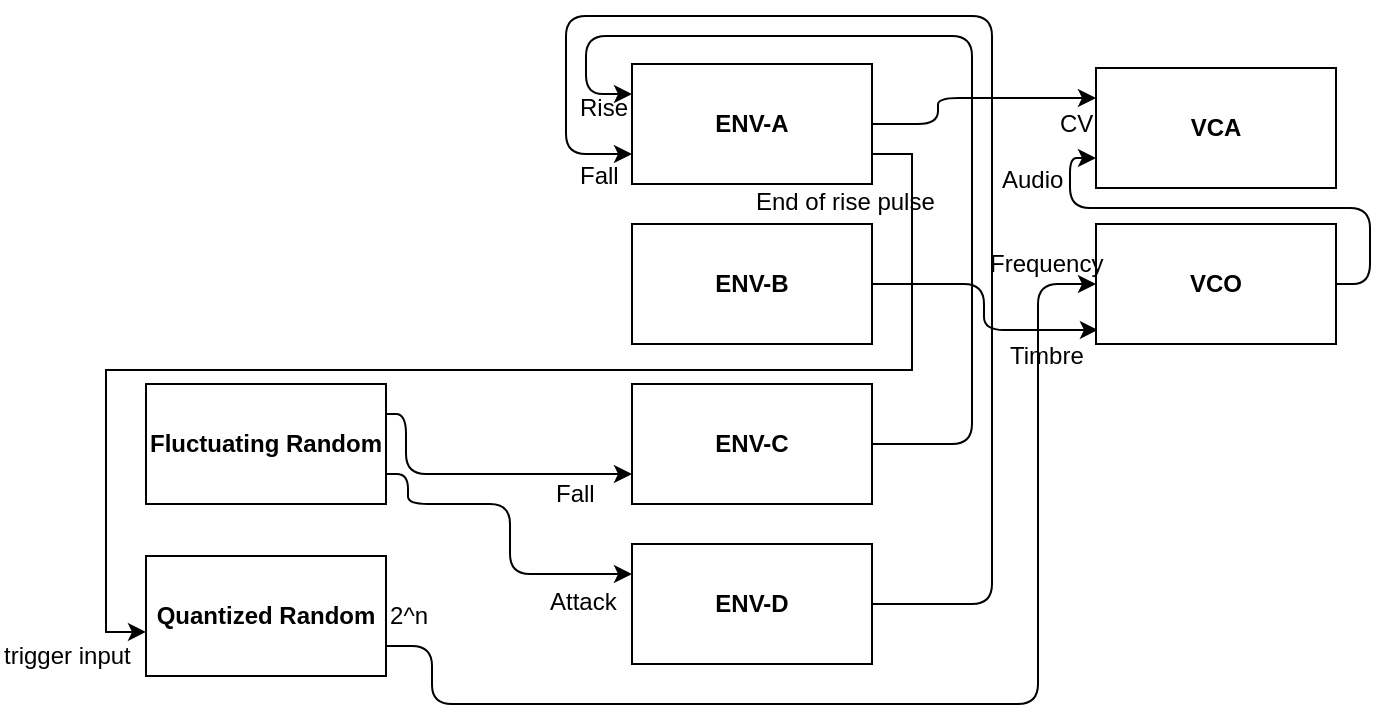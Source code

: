 <mxfile version="10.7.9" type="device"><diagram id="GblgejDLqQiYSxwYDKH-" name="Page-1"><mxGraphModel dx="1318" dy="1031" grid="0" gridSize="10" guides="1" tooltips="1" connect="1" arrows="1" fold="1" page="0" pageScale="1" pageWidth="827" pageHeight="1169" math="0" shadow="0"><root><mxCell id="0"/><mxCell id="1" parent="0"/><mxCell id="H_khyqkZkMBbRklohciC-21" style="edgeStyle=orthogonalEdgeStyle;orthogonalLoop=1;jettySize=auto;html=1;exitX=1;exitY=0.5;exitDx=0;exitDy=0;entryX=0;entryY=0.25;entryDx=0;entryDy=0;rounded=1;" parent="1" source="H_khyqkZkMBbRklohciC-1" target="H_khyqkZkMBbRklohciC-19" edge="1"><mxGeometry relative="1" as="geometry"><Array as="points"><mxPoint x="436" y="54"/><mxPoint x="436" y="41"/></Array></mxGeometry></mxCell><mxCell id="WA2RubULhIRrZ9EhmC0f-1" style="edgeStyle=orthogonalEdgeStyle;rounded=0;orthogonalLoop=1;jettySize=auto;html=1;exitX=1;exitY=0.75;exitDx=0;exitDy=0;entryX=0;entryY=0.633;entryDx=0;entryDy=0;entryPerimeter=0;" edge="1" parent="1" source="H_khyqkZkMBbRklohciC-1" target="H_khyqkZkMBbRklohciC-16"><mxGeometry relative="1" as="geometry"/></mxCell><mxCell id="H_khyqkZkMBbRklohciC-1" value="&lt;b&gt;ENV-A&lt;/b&gt;" style="rounded=0;whiteSpace=wrap;html=1;" parent="1" vertex="1"><mxGeometry x="283" y="24" width="120" height="60" as="geometry"/></mxCell><mxCell id="H_khyqkZkMBbRklohciC-30" style="edgeStyle=orthogonalEdgeStyle;rounded=1;orthogonalLoop=1;jettySize=auto;html=1;exitX=1;exitY=0.5;exitDx=0;exitDy=0;entryX=0.008;entryY=0.883;entryDx=0;entryDy=0;entryPerimeter=0;" parent="1" source="H_khyqkZkMBbRklohciC-2" target="H_khyqkZkMBbRklohciC-23" edge="1"><mxGeometry relative="1" as="geometry"/></mxCell><mxCell id="H_khyqkZkMBbRklohciC-2" value="&lt;b&gt;ENV-B&lt;/b&gt;" style="rounded=0;whiteSpace=wrap;html=1;" parent="1" vertex="1"><mxGeometry x="283" y="104" width="120" height="60" as="geometry"/></mxCell><mxCell id="H_khyqkZkMBbRklohciC-3" value="&lt;b&gt;ENV-C&lt;/b&gt;" style="rounded=0;whiteSpace=wrap;html=1;" parent="1" vertex="1"><mxGeometry x="283" y="184" width="120" height="60" as="geometry"/></mxCell><mxCell id="H_khyqkZkMBbRklohciC-4" value="&lt;b&gt;ENV-D&lt;/b&gt;" style="rounded=0;whiteSpace=wrap;html=1;" parent="1" vertex="1"><mxGeometry x="283" y="264" width="120" height="60" as="geometry"/></mxCell><mxCell id="H_khyqkZkMBbRklohciC-5" value="" style="endArrow=classic;html=1;exitX=1;exitY=0.5;exitDx=0;exitDy=0;entryX=0;entryY=0.75;entryDx=0;entryDy=0;" parent="1" source="H_khyqkZkMBbRklohciC-4" target="H_khyqkZkMBbRklohciC-1" edge="1"><mxGeometry width="50" height="50" relative="1" as="geometry"><mxPoint x="413" y="324" as="sourcePoint"/><mxPoint x="463" y="64" as="targetPoint"/><Array as="points"><mxPoint x="463" y="294"/><mxPoint x="463"/><mxPoint x="250"/><mxPoint x="250" y="69"/></Array></mxGeometry></mxCell><mxCell id="H_khyqkZkMBbRklohciC-6" value="Fall" style="text;html=1;resizable=0;points=[];autosize=1;align=left;verticalAlign=top;spacingTop=-4;" parent="1" vertex="1"><mxGeometry x="255" y="70" width="30" height="20" as="geometry"/></mxCell><mxCell id="H_khyqkZkMBbRklohciC-7" value="" style="endArrow=classic;html=1;exitX=1;exitY=0.5;exitDx=0;exitDy=0;entryX=0;entryY=0.25;entryDx=0;entryDy=0;" parent="1" target="H_khyqkZkMBbRklohciC-1" edge="1"><mxGeometry width="50" height="50" relative="1" as="geometry"><mxPoint x="403" y="214" as="sourcePoint"/><mxPoint x="403" y="-11" as="targetPoint"/><Array as="points"><mxPoint x="453" y="214"/><mxPoint x="453" y="124"/><mxPoint x="453" y="10"/><mxPoint x="260" y="10"/><mxPoint x="260" y="39"/></Array></mxGeometry></mxCell><mxCell id="H_khyqkZkMBbRklohciC-8" value="Rise" style="text;html=1;resizable=0;points=[];autosize=1;align=left;verticalAlign=top;spacingTop=-4;" parent="1" vertex="1"><mxGeometry x="255" y="36" width="40" height="20" as="geometry"/></mxCell><mxCell id="H_khyqkZkMBbRklohciC-32" style="edgeStyle=orthogonalEdgeStyle;rounded=1;orthogonalLoop=1;jettySize=auto;html=1;exitX=1;exitY=0.75;exitDx=0;exitDy=0;entryX=0;entryY=0.25;entryDx=0;entryDy=0;" parent="1" source="H_khyqkZkMBbRklohciC-9" target="H_khyqkZkMBbRklohciC-4" edge="1"><mxGeometry relative="1" as="geometry"><Array as="points"><mxPoint x="171" y="229"/><mxPoint x="171" y="244"/><mxPoint x="222" y="244"/><mxPoint x="222" y="279"/></Array></mxGeometry></mxCell><mxCell id="H_khyqkZkMBbRklohciC-9" value="&lt;b&gt;Fluctuating Random&lt;br&gt;&lt;/b&gt;" style="rounded=0;whiteSpace=wrap;html=1;" parent="1" vertex="1"><mxGeometry x="40" y="184" width="120" height="60" as="geometry"/></mxCell><mxCell id="H_khyqkZkMBbRklohciC-12" value="" style="endArrow=classic;html=1;entryX=0;entryY=0.75;entryDx=0;entryDy=0;exitX=1;exitY=0.25;exitDx=0;exitDy=0;" parent="1" source="H_khyqkZkMBbRklohciC-9" target="H_khyqkZkMBbRklohciC-3" edge="1"><mxGeometry width="50" height="50" relative="1" as="geometry"><mxPoint x="170" y="200" as="sourcePoint"/><mxPoint x="40" y="410" as="targetPoint"/><Array as="points"><mxPoint x="170" y="199"/><mxPoint x="170" y="229"/></Array></mxGeometry></mxCell><mxCell id="H_khyqkZkMBbRklohciC-15" value="&lt;div&gt;Fall&lt;/div&gt;&lt;div&gt;&lt;br&gt;&lt;/div&gt;" style="text;html=1;resizable=0;points=[];autosize=1;align=left;verticalAlign=top;spacingTop=-4;" parent="1" vertex="1"><mxGeometry x="243" y="229" width="30" height="30" as="geometry"/></mxCell><mxCell id="H_khyqkZkMBbRklohciC-28" style="edgeStyle=orthogonalEdgeStyle;rounded=1;orthogonalLoop=1;jettySize=auto;html=1;exitX=1;exitY=0.75;exitDx=0;exitDy=0;" parent="1" source="H_khyqkZkMBbRklohciC-16" target="H_khyqkZkMBbRklohciC-23" edge="1"><mxGeometry relative="1" as="geometry"><mxPoint x="481" y="143" as="targetPoint"/><Array as="points"><mxPoint x="183" y="315"/><mxPoint x="183" y="344"/><mxPoint x="486" y="344"/><mxPoint x="486" y="134"/></Array></mxGeometry></mxCell><mxCell id="H_khyqkZkMBbRklohciC-36" value="2^n" style="text;html=1;resizable=0;points=[];align=center;verticalAlign=middle;labelBackgroundColor=#ffffff;" parent="H_khyqkZkMBbRklohciC-28" vertex="1" connectable="0"><mxGeometry x="-0.963" y="4" relative="1" as="geometry"><mxPoint y="-11" as="offset"/></mxGeometry></mxCell><mxCell id="H_khyqkZkMBbRklohciC-16" value="&lt;b&gt;Quantized Random&lt;/b&gt;" style="rounded=0;whiteSpace=wrap;html=1;" parent="1" vertex="1"><mxGeometry x="40" y="270" width="120" height="60" as="geometry"/></mxCell><mxCell id="H_khyqkZkMBbRklohciC-19" value="&lt;b&gt;VCA&lt;/b&gt;" style="rounded=0;whiteSpace=wrap;html=1;" parent="1" vertex="1"><mxGeometry x="515" y="26" width="120" height="60" as="geometry"/></mxCell><mxCell id="H_khyqkZkMBbRklohciC-22" value="CV" style="text;html=1;resizable=0;points=[];autosize=1;align=left;verticalAlign=top;spacingTop=-4;" parent="1" vertex="1"><mxGeometry x="495" y="44" width="27" height="14" as="geometry"/></mxCell><mxCell id="H_khyqkZkMBbRklohciC-24" style="edgeStyle=orthogonalEdgeStyle;rounded=1;orthogonalLoop=1;jettySize=auto;html=1;exitX=1;exitY=0.5;exitDx=0;exitDy=0;entryX=0;entryY=0.75;entryDx=0;entryDy=0;" parent="1" source="H_khyqkZkMBbRklohciC-23" target="H_khyqkZkMBbRklohciC-19" edge="1"><mxGeometry relative="1" as="geometry"><mxPoint x="494" y="76" as="targetPoint"/><Array as="points"><mxPoint x="652" y="134"/><mxPoint x="652" y="96"/><mxPoint x="502" y="96"/><mxPoint x="502" y="71"/></Array></mxGeometry></mxCell><mxCell id="H_khyqkZkMBbRklohciC-23" value="&lt;b&gt;VCO&lt;/b&gt;" style="rounded=0;whiteSpace=wrap;html=1;" parent="1" vertex="1"><mxGeometry x="515" y="104" width="120" height="60" as="geometry"/></mxCell><mxCell id="H_khyqkZkMBbRklohciC-25" value="&lt;div&gt;Audio&lt;/div&gt;&lt;div&gt;&lt;br&gt;&lt;/div&gt;" style="text;html=1;resizable=0;points=[];autosize=1;align=left;verticalAlign=top;spacingTop=-4;" parent="1" vertex="1"><mxGeometry x="466" y="72" width="41" height="28" as="geometry"/></mxCell><mxCell id="H_khyqkZkMBbRklohciC-29" value="Frequency" style="text;html=1;resizable=0;points=[];autosize=1;align=left;verticalAlign=top;spacingTop=-4;" parent="1" vertex="1"><mxGeometry x="460" y="114" width="67" height="14" as="geometry"/></mxCell><mxCell id="H_khyqkZkMBbRklohciC-31" value="&lt;div&gt;Timbre&lt;/div&gt;&lt;div&gt;&lt;br&gt;&lt;/div&gt;" style="text;html=1;resizable=0;points=[];autosize=1;align=left;verticalAlign=top;spacingTop=-4;" parent="1" vertex="1"><mxGeometry x="470" y="160" width="47" height="28" as="geometry"/></mxCell><mxCell id="H_khyqkZkMBbRklohciC-35" value="Attack" style="text;html=1;resizable=0;points=[];autosize=1;align=left;verticalAlign=top;spacingTop=-4;" parent="1" vertex="1"><mxGeometry x="240" y="283" width="43" height="14" as="geometry"/></mxCell><mxCell id="WA2RubULhIRrZ9EhmC0f-2" value="End of rise pulse" style="text;html=1;resizable=0;points=[];autosize=1;align=left;verticalAlign=top;spacingTop=-4;" vertex="1" parent="1"><mxGeometry x="343" y="83" width="99" height="14" as="geometry"/></mxCell><mxCell id="WA2RubULhIRrZ9EhmC0f-3" value="&lt;div&gt;trigger input&lt;/div&gt;&lt;div&gt;&lt;br&gt;&lt;/div&gt;" style="text;html=1;resizable=0;points=[];autosize=1;align=left;verticalAlign=top;spacingTop=-4;" vertex="1" parent="1"><mxGeometry x="-33" y="310" width="73" height="28" as="geometry"/></mxCell></root></mxGraphModel></diagram></mxfile>